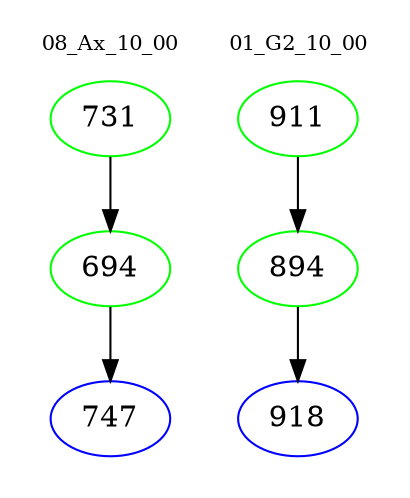 digraph{
subgraph cluster_0 {
color = white
label = "08_Ax_10_00";
fontsize=10;
T0_731 [label="731", color="green"]
T0_731 -> T0_694 [color="black"]
T0_694 [label="694", color="green"]
T0_694 -> T0_747 [color="black"]
T0_747 [label="747", color="blue"]
}
subgraph cluster_1 {
color = white
label = "01_G2_10_00";
fontsize=10;
T1_911 [label="911", color="green"]
T1_911 -> T1_894 [color="black"]
T1_894 [label="894", color="green"]
T1_894 -> T1_918 [color="black"]
T1_918 [label="918", color="blue"]
}
}
